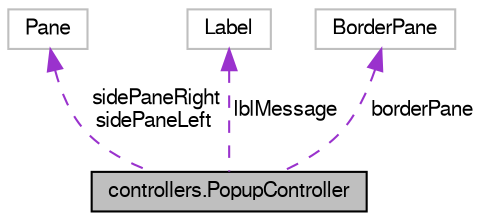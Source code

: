 digraph "controllers.PopupController"
{
  bgcolor="transparent";
  edge [fontname="FreeSans",fontsize="10",labelfontname="FreeSans",labelfontsize="10"];
  node [fontname="FreeSans",fontsize="10",shape=record];
  Node1 [label="controllers.PopupController",height=0.2,width=0.4,color="black", fillcolor="grey75", style="filled", fontcolor="black"];
  Node2 -> Node1 [dir="back",color="darkorchid3",fontsize="10",style="dashed",label=" sidePaneRight\nsidePaneLeft" ,fontname="FreeSans"];
  Node2 [label="Pane",height=0.2,width=0.4,color="grey75"];
  Node3 -> Node1 [dir="back",color="darkorchid3",fontsize="10",style="dashed",label=" lblMessage" ,fontname="FreeSans"];
  Node3 [label="Label",height=0.2,width=0.4,color="grey75"];
  Node4 -> Node1 [dir="back",color="darkorchid3",fontsize="10",style="dashed",label=" borderPane" ,fontname="FreeSans"];
  Node4 [label="BorderPane",height=0.2,width=0.4,color="grey75"];
}
